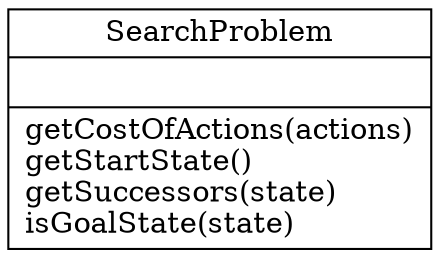 digraph "classes" {
charset="utf-8"
rankdir=BT
"0" [label="{SearchProblem|\l|getCostOfActions(actions)\lgetStartState()\lgetSuccessors(state)\lisGoalState(state)\l}", shape="record"];
}
